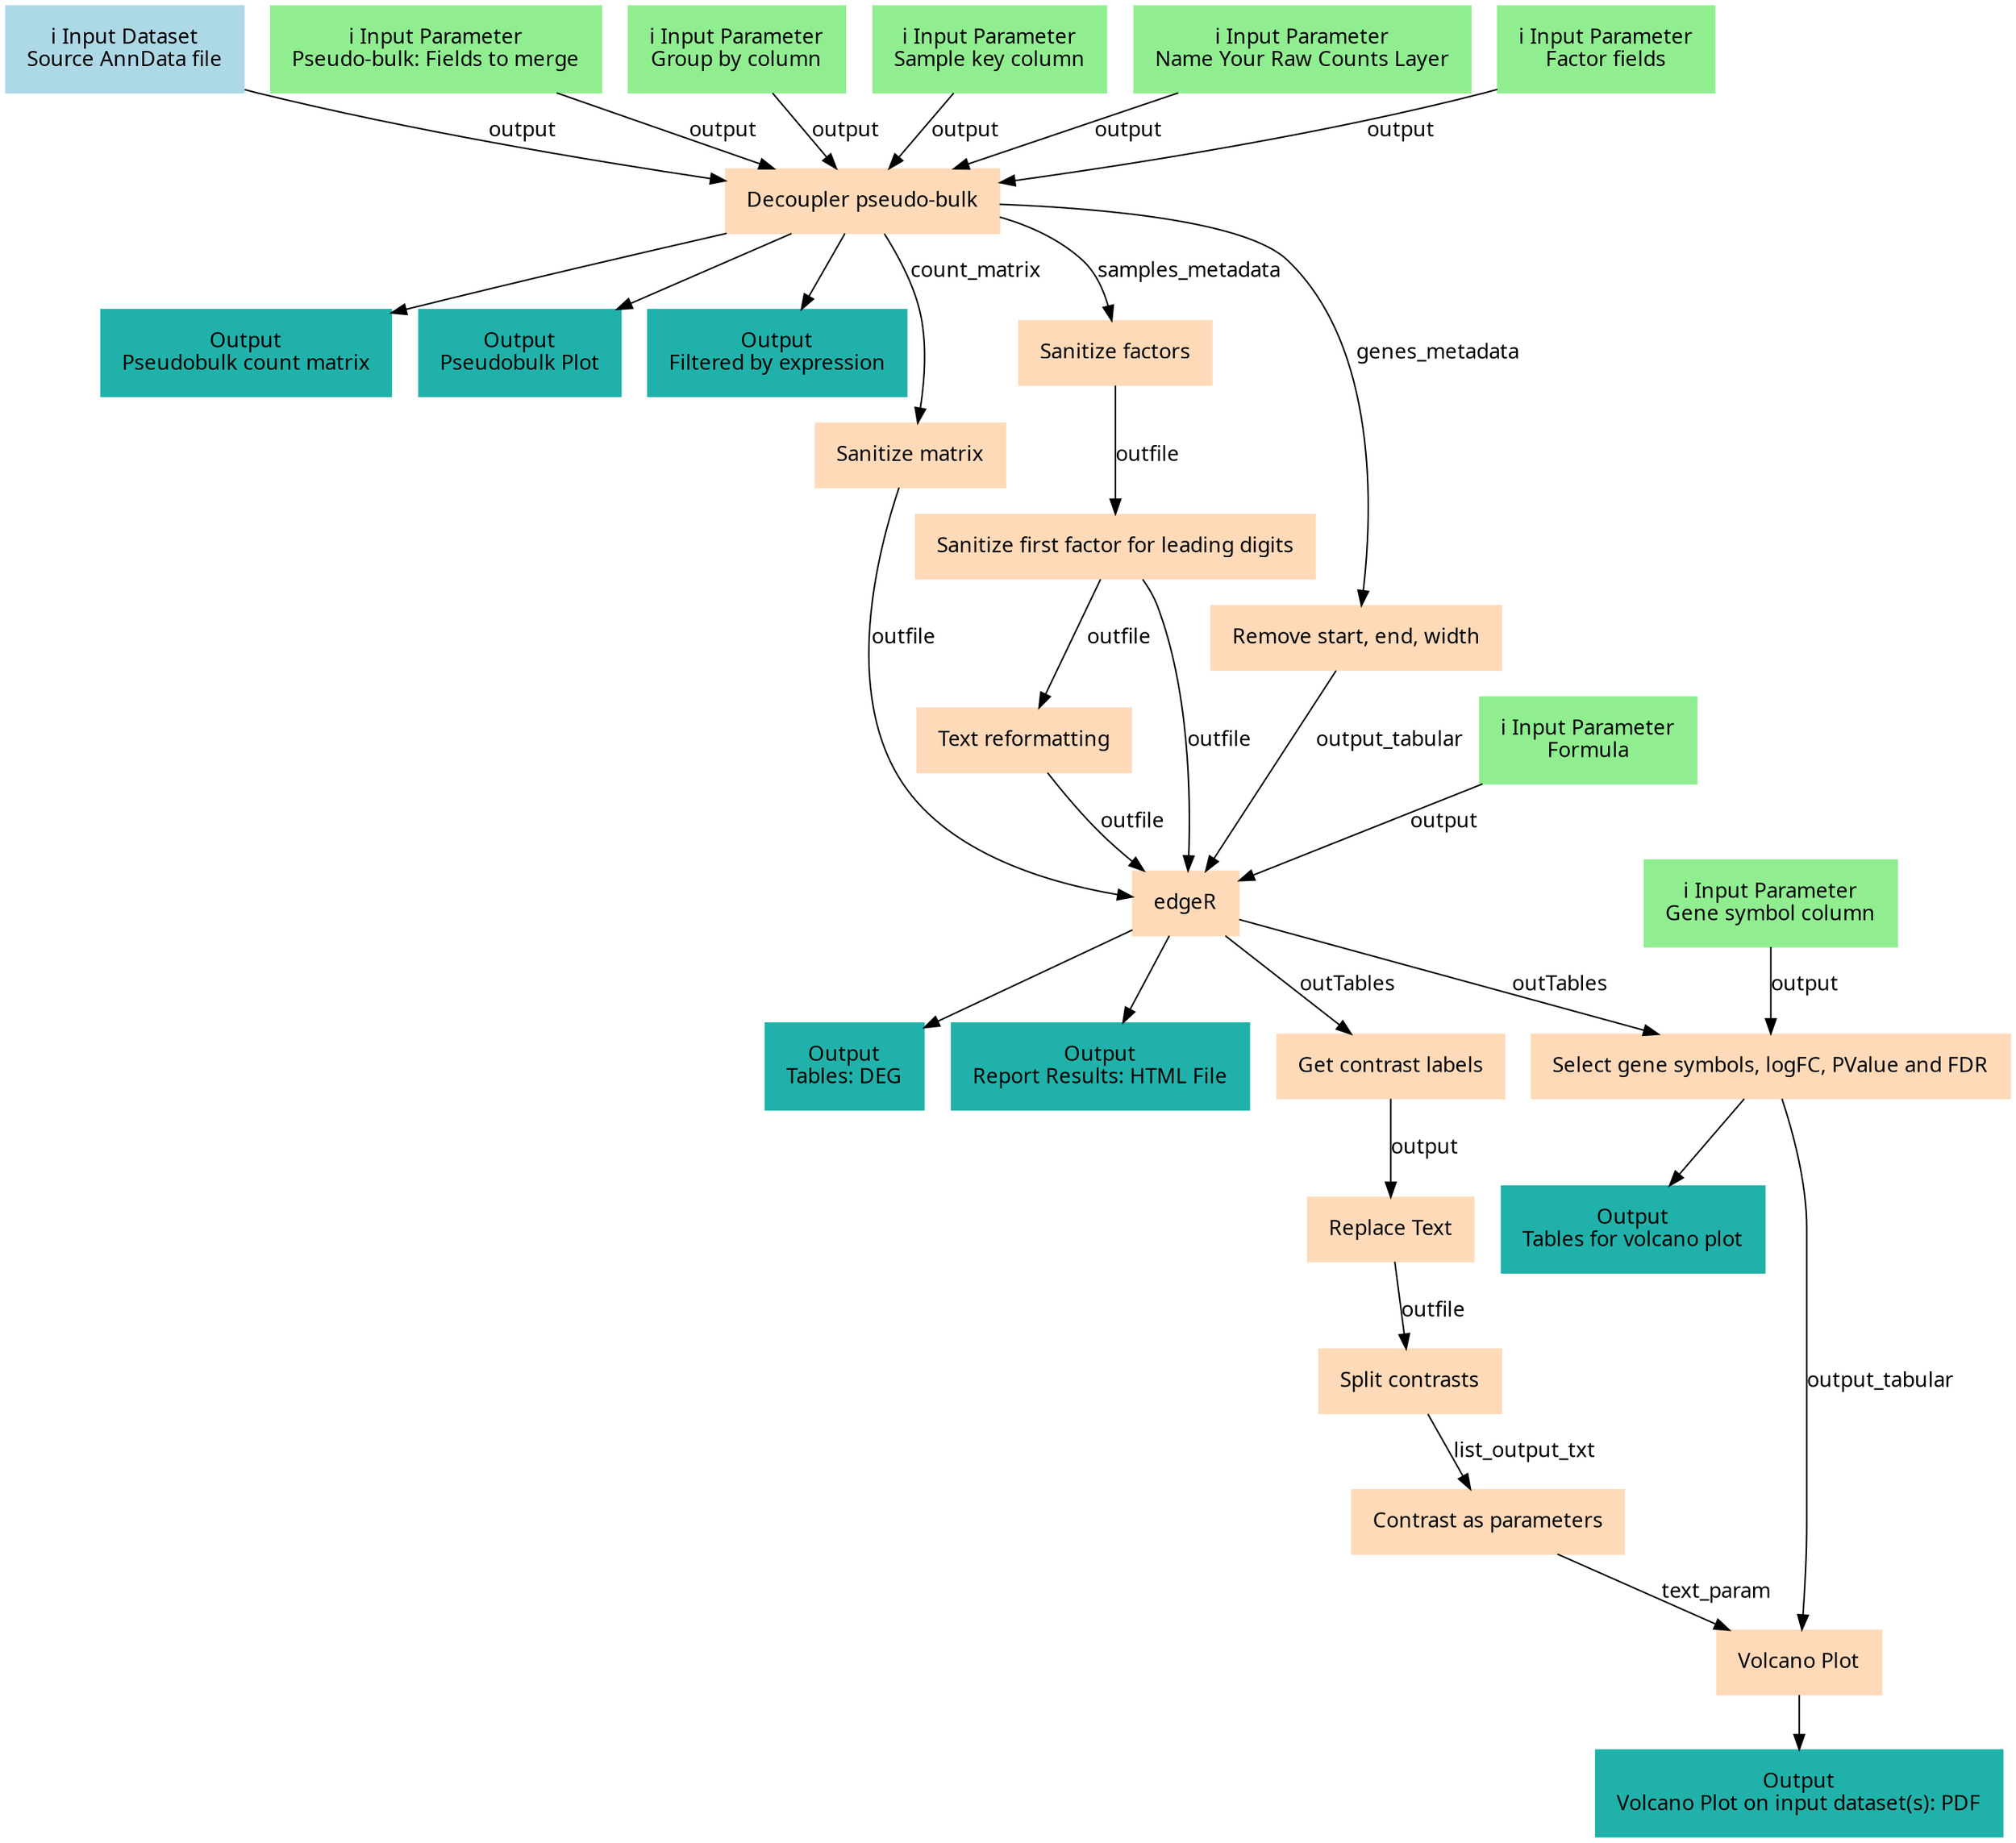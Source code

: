 digraph main {
  node [fontname="Atkinson Hyperlegible", shape=box, color=white,style=filled,color=peachpuff,margin="0.2,0.2"];
  edge [fontname="Atkinson Hyperlegible"];
  0[color=lightblue,label="ℹ️ Input Dataset\nSource AnnData file"]
  1[color=lightgreen,label="ℹ️ Input Parameter\nPseudo-bulk: Fields to merge"]
  2[color=lightgreen,label="ℹ️ Input Parameter\nGroup by column"]
  3[color=lightgreen,label="ℹ️ Input Parameter\nSample key column"]
  4[color=lightgreen,label="ℹ️ Input Parameter\nName Your Raw Counts Layer"]
  5[color=lightgreen,label="ℹ️ Input Parameter\nFactor fields"]
  6[color=lightgreen,label="ℹ️ Input Parameter\nFormula"]
  7[color=lightgreen,label="ℹ️ Input Parameter\nGene symbol column"]
  8[label="Decoupler pseudo-bulk"]
  1 -> 8 [label="output"]
  5 -> 8 [label="output"]
  2 -> 8 [label="output"]
  0 -> 8 [label="output"]
  4 -> 8 [label="output"]
  3 -> 8 [label="output"]
  kb28fbf895621459e93216cd0a72261ea[color=lightseagreen,label="Output\nPseudobulk count matrix"]
  8 -> kb28fbf895621459e93216cd0a72261ea
  k6e8b40903ab74158805a2d757fd5e0fb[color=lightseagreen,label="Output\nPseudobulk Plot"]
  8 -> k6e8b40903ab74158805a2d757fd5e0fb
  k93e4218149b247cfab7398373376caf9[color=lightseagreen,label="Output\nFiltered by expression"]
  8 -> k93e4218149b247cfab7398373376caf9
  9[label="Sanitize matrix"]
  8 -> 9 [label="count_matrix"]
  10[label="Sanitize factors"]
  8 -> 10 [label="samples_metadata"]
  11[label="Remove start, end, width"]
  8 -> 11 [label="genes_metadata"]
  12[label="Sanitize first factor for leading digits"]
  10 -> 12 [label="outfile"]
  13[label="Text reformatting"]
  12 -> 13 [label="outfile"]
  14[label="edgeR"]
  11 -> 14 [label="output_tabular"]
  13 -> 14 [label="outfile"]
  6 -> 14 [label="output"]
  9 -> 14 [label="outfile"]
  12 -> 14 [label="outfile"]
  k851ac5bc9c574f36b46933a2e8dde894[color=lightseagreen,label="Output\nTables: DEG"]
  14 -> k851ac5bc9c574f36b46933a2e8dde894
  k5ad48faad0a74bb1b3077861f540ec29[color=lightseagreen,label="Output\nReport Results: HTML File"]
  14 -> k5ad48faad0a74bb1b3077861f540ec29
  15[label="Get contrast labels"]
  14 -> 15 [label="outTables"]
  16[label="Select gene symbols, logFC, PValue and FDR"]
  7 -> 16 [label="output"]
  14 -> 16 [label="outTables"]
  k647df40293cb4f9e9bde7afcbcffad5b[color=lightseagreen,label="Output\nTables for volcano plot"]
  16 -> k647df40293cb4f9e9bde7afcbcffad5b
  17[label="Replace Text"]
  15 -> 17 [label="output"]
  18[label="Split contrasts"]
  17 -> 18 [label="outfile"]
  19[label="Contrast as parameters"]
  18 -> 19 [label="list_output_txt"]
  20[label="Volcano Plot"]
  16 -> 20 [label="output_tabular"]
  19 -> 20 [label="text_param"]
  k02cc64ead34d40818a2b2dc59e102c66[color=lightseagreen,label="Output\nVolcano Plot on input dataset(s): PDF"]
  20 -> k02cc64ead34d40818a2b2dc59e102c66
}